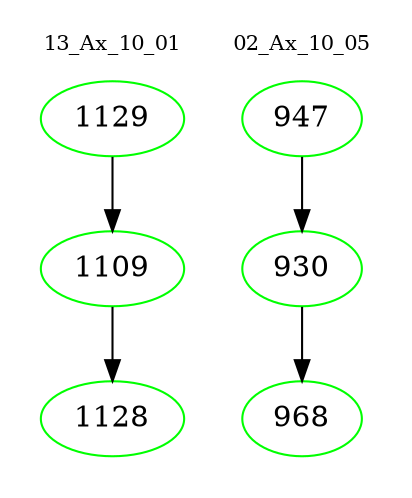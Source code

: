 digraph{
subgraph cluster_0 {
color = white
label = "13_Ax_10_01";
fontsize=10;
T0_1129 [label="1129", color="green"]
T0_1129 -> T0_1109 [color="black"]
T0_1109 [label="1109", color="green"]
T0_1109 -> T0_1128 [color="black"]
T0_1128 [label="1128", color="green"]
}
subgraph cluster_1 {
color = white
label = "02_Ax_10_05";
fontsize=10;
T1_947 [label="947", color="green"]
T1_947 -> T1_930 [color="black"]
T1_930 [label="930", color="green"]
T1_930 -> T1_968 [color="black"]
T1_968 [label="968", color="green"]
}
}
